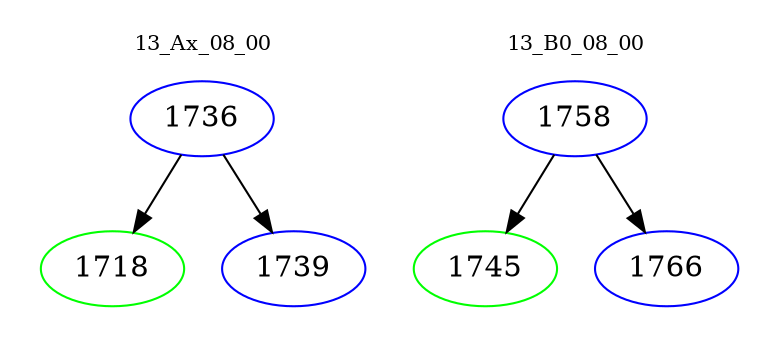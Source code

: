 digraph{
subgraph cluster_0 {
color = white
label = "13_Ax_08_00";
fontsize=10;
T0_1736 [label="1736", color="blue"]
T0_1736 -> T0_1718 [color="black"]
T0_1718 [label="1718", color="green"]
T0_1736 -> T0_1739 [color="black"]
T0_1739 [label="1739", color="blue"]
}
subgraph cluster_1 {
color = white
label = "13_B0_08_00";
fontsize=10;
T1_1758 [label="1758", color="blue"]
T1_1758 -> T1_1745 [color="black"]
T1_1745 [label="1745", color="green"]
T1_1758 -> T1_1766 [color="black"]
T1_1766 [label="1766", color="blue"]
}
}
